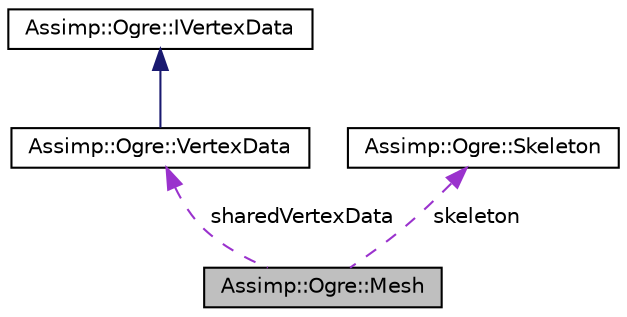 digraph "Assimp::Ogre::Mesh"
{
  edge [fontname="Helvetica",fontsize="10",labelfontname="Helvetica",labelfontsize="10"];
  node [fontname="Helvetica",fontsize="10",shape=record];
  Node1 [label="Assimp::Ogre::Mesh",height=0.2,width=0.4,color="black", fillcolor="grey75", style="filled", fontcolor="black"];
  Node2 -> Node1 [dir="back",color="darkorchid3",fontsize="10",style="dashed",label=" sharedVertexData" ,fontname="Helvetica"];
  Node2 [label="Assimp::Ogre::VertexData",height=0.2,width=0.4,color="black", fillcolor="white", style="filled",URL="$class_assimp_1_1_ogre_1_1_vertex_data.html"];
  Node3 -> Node2 [dir="back",color="midnightblue",fontsize="10",style="solid",fontname="Helvetica"];
  Node3 [label="Assimp::Ogre::IVertexData",height=0.2,width=0.4,color="black", fillcolor="white", style="filled",URL="$class_assimp_1_1_ogre_1_1_i_vertex_data.html"];
  Node4 -> Node1 [dir="back",color="darkorchid3",fontsize="10",style="dashed",label=" skeleton" ,fontname="Helvetica"];
  Node4 [label="Assimp::Ogre::Skeleton",height=0.2,width=0.4,color="black", fillcolor="white", style="filled",URL="$class_assimp_1_1_ogre_1_1_skeleton.html",tooltip="Ogre Skeleton. "];
}

